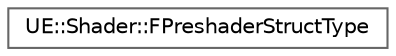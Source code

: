 digraph "Graphical Class Hierarchy"
{
 // INTERACTIVE_SVG=YES
 // LATEX_PDF_SIZE
  bgcolor="transparent";
  edge [fontname=Helvetica,fontsize=10,labelfontname=Helvetica,labelfontsize=10];
  node [fontname=Helvetica,fontsize=10,shape=box,height=0.2,width=0.4];
  rankdir="LR";
  Node0 [id="Node000000",label="UE::Shader::FPreshaderStructType",height=0.2,width=0.4,color="grey40", fillcolor="white", style="filled",URL="$d4/df7/structUE_1_1Shader_1_1FPreshaderStructType.html",tooltip=" "];
}
